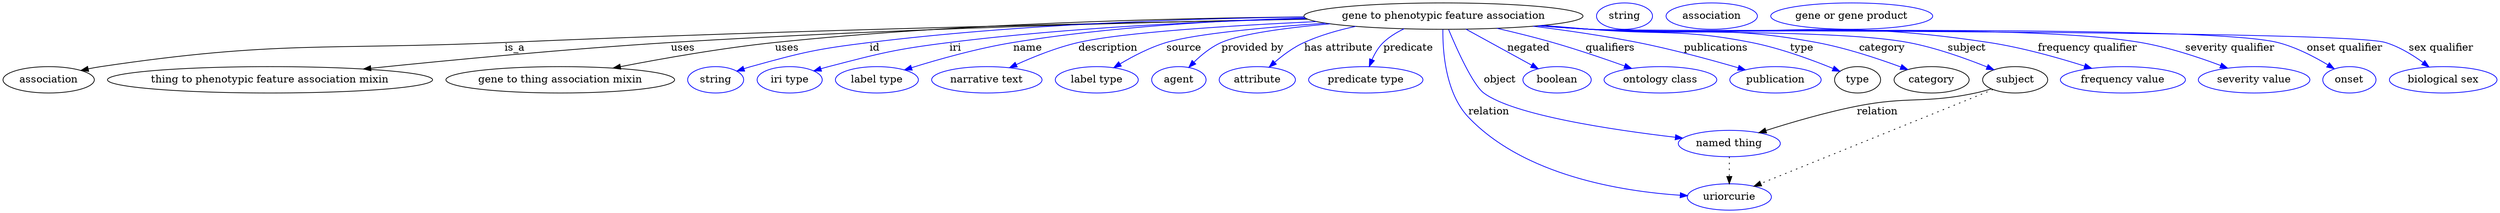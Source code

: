 digraph {
	graph [bb="0,0,2785.8,283"];
	node [label="\N"];
	"gene to phenotypic feature association"	 [height=0.5,
		label="gene to phenotypic feature association",
		pos="1586,265",
		width=4.0621];
	association	 [height=0.5,
		pos="50.046,178",
		width=1.3902];
	"gene to phenotypic feature association" -> association	 [label=is_a,
		lp="568.05,221.5",
		pos="e,86.554,190.52 1442,261.71 1242.9,256.77 872.53,246.13 557.05,229 357.69,218.17 305.3,232.69 109.05,196 104.9,195.23 100.64,194.26 \
96.384,193.19"];
	"thing to phenotypic feature association mixin"	 [height=0.5,
		pos="289.05,178",
		width=4.7482];
	"gene to phenotypic feature association" -> "thing to phenotypic feature association mixin"	 [label=uses,
		lp="739.05,221.5",
		pos="e,393.26,192.34 1441.5,262.21 1270.6,258.15 977.77,248.82 727.05,229 616.82,220.28 491.55,205.17 403.3,193.65"];
	"gene to thing association mixin"	 [height=0.5,
		pos="600.05,178",
		width=3.3941];
	"gene to phenotypic feature association" -> "gene to thing association mixin"	 [label=uses,
		lp="854.05,221.5",
		pos="e,661.25,193.72 1443.4,260.81 1260.7,254.97 954.27,243.45 842.05,229 784,221.53 719.16,207.55 671.22,196.12"];
	id	 [color=blue,
		height=0.5,
		label=string,
		pos="771.05,178",
		width=0.84854];
	"gene to phenotypic feature association" -> id	 [color=blue,
		label=id,
		lp="953.55,221.5",
		pos="e,794.87,189.59 1445.4,260.02 1287.3,253.9 1040.4,242.62 948.05,229 886.08,219.87 870.3,216.27 811.05,196 808.8,195.23 806.5,194.38 \
804.2,193.48",
		style=solid];
	iri	 [color=blue,
		height=0.5,
		label="iri type",
		pos="856.05,178",
		width=1.011];
	"gene to phenotypic feature association" -> iri	 [color=blue,
		label=iri,
		lp="1045.5,221.5",
		pos="e,884.05,189.66 1449.2,258.66 1313.4,251.9 1115.1,240.58 1039,229 977.13,219.58 961.79,214.79 902.05,196 899.28,195.13 896.45,194.18 \
893.61,193.18",
		style=solid];
	name	 [color=blue,
		height=0.5,
		label="label type",
		pos="956.05,178",
		width=1.2638];
	"gene to phenotypic feature association" -> name	 [color=blue,
		label=name,
		lp="1128.5,221.5",
		pos="e,987.92,190.88 1450.5,258.22 1334.1,251.74 1175.3,241.17 1113,229 1072.9,221.16 1028.8,206.24 997.58,194.55",
		style=solid];
	description	 [color=blue,
		height=0.5,
		label="narrative text",
		pos="1077,178",
		width=1.6068];
	"gene to phenotypic feature association" -> description	 [color=blue,
		label=description,
		lp="1219.5,221.5",
		pos="e,1105.1,193.98 1452.2,257.68 1356.8,251.55 1237.2,241.76 1189,229 1163,222.09 1135.3,209.59 1114.1,198.69",
		style=solid];
	source	 [color=blue,
		height=0.5,
		label="label type",
		pos="1198,178",
		width=1.2638];
	"gene to phenotypic feature association" -> source	 [color=blue,
		label=source,
		lp="1305,221.5",
		pos="e,1219.9,193.87 1463.1,255.16 1395.6,248.77 1319.2,239.67 1287,229 1266.4,222.14 1245.1,210.19 1228.6,199.58",
		style=solid];
	"provided by"	 [color=blue,
		height=0.5,
		label=agent,
		pos="1291,178",
		width=0.83048];
	"gene to phenotypic feature association" -> "provided by"	 [color=blue,
		label="provided by",
		lp="1383,221.5",
		pos="e,1304.9,194.06 1472.3,253.67 1423.3,247.55 1372.1,239.15 1350,229 1335.8,222.43 1322.4,211.36 1311.9,201.21",
		style=solid];
	"has attribute"	 [color=blue,
		height=0.5,
		label=attribute,
		pos="1379,178",
		width=1.1193];
	"gene to phenotypic feature association" -> "has attribute"	 [color=blue,
		label="has attribute",
		lp="1475.5,221.5",
		pos="e,1395.3,194.51 1501.2,250.3 1481.2,245.08 1460.4,238.15 1442,229 1427.9,221.92 1414,211.2 1402.8,201.41",
		style=solid];
	predicate	 [color=blue,
		height=0.5,
		label="predicate type",
		pos="1498,178",
		width=1.679];
	"gene to phenotypic feature association" -> predicate	 [color=blue,
		label=predicate,
		lp="1547,221.5",
		pos="e,1503.5,196.13 1546.1,247.55 1537.4,242.47 1528.8,236.28 1522,229 1515.8,222.3 1510.9,213.7 1507.3,205.48",
		style=solid];
	object	 [color=blue,
		height=0.5,
		label="named thing",
		pos="1916,91",
		width=1.5346];
	"gene to phenotypic feature association" -> object	 [color=blue,
		label=object,
		lp="1658,178",
		pos="e,1865.8,98.575 1593.5,246.66 1604.7,219.77 1626.3,171.59 1641,160 1674,134.02 1785.2,112.02 1855.7,100.24",
		style=solid];
	relation	 [color=blue,
		height=0.5,
		label=uriorcurie,
		pos="1916,18",
		width=1.2638];
	"gene to phenotypic feature association" -> relation	 [color=blue,
		label=relation,
		lp="1654,134.5",
		pos="e,1874.1,25.017 1586.6,246.56 1588.7,216.59 1597.3,157.62 1633,127 1700.9,68.942 1803,39.975 1864.2,27.032",
		style=solid];
	negated	 [color=blue,
		height=0.5,
		label=boolean,
		pos="1722,178",
		width=1.0652];
	"gene to phenotypic feature association" -> negated	 [color=blue,
		label=negated,
		lp="1689.5,221.5",
		pos="e,1700.3,193.03 1616.1,247.35 1625.8,241.6 1636.4,235.12 1646,229 1661.2,219.36 1677.8,208.27 1691.7,198.9",
		style=solid];
	qualifiers	 [color=blue,
		height=0.5,
		label="ontology class",
		pos="1840,178",
		width=1.7151];
	"gene to phenotypic feature association" -> qualifiers	 [color=blue,
		label=qualifiers,
		lp="1780,221.5",
		pos="e,1806,193.15 1649.8,248.77 1670.8,243.03 1694,236.19 1715,229 1742.5,219.59 1772.7,207.34 1796.5,197.21",
		style=solid];
	publications	 [color=blue,
		height=0.5,
		label=publication,
		pos="1970,178",
		width=1.3902];
	"gene to phenotypic feature association" -> publications	 [color=blue,
		label=publications,
		lp="1897.5,221.5",
		pos="e,1934.9,190.88 1687.3,252 1726,246.18 1770.3,238.47 1810,229 1849.6,219.57 1893.6,205.26 1925.4,194.2",
		style=solid];
	type	 [height=0.5,
		pos="2065,178",
		width=0.75];
	"gene to phenotypic feature association" -> type	 [color=blue,
		label=type,
		lp="1999,221.5",
		pos="e,2043.6,189.3 1691.1,252.47 1707.8,250.57 1724.9,248.69 1741,247 1827.2,238.01 1850.4,247.48 1935,229 1978.3,219.55 1988.3,213.27 \
2029,196 2030.8,195.24 2032.7,194.44 2034.5,193.61",
		style=solid];
	category	 [height=0.5,
		pos="2151,178",
		width=1.1374];
	"gene to phenotypic feature association" -> category	 [color=blue,
		label=category,
		lp="2088.5,221.5",
		pos="e,2123.1,191.24 1689.8,252.23 1706.9,250.33 1724.5,248.51 1741,247 1862.6,235.96 1895.7,254.7 2015,229 2049.5,221.57 2086.9,207.05 \
2113.7,195.39",
		style=solid];
	subject	 [height=0.5,
		pos="2246,178",
		width=0.99297];
	"gene to phenotypic feature association" -> subject	 [color=blue,
		label=subject,
		lp="2183.5,221.5",
		pos="e,2220.4,190.97 1688.5,252.11 1706,250.19 1724,248.39 1741,247 1907.3,233.37 1952.8,263.64 2116,229 2149.5,221.9 2185.5,207.15 2211.2,\
195.33",
		style=solid];
	"frequency qualifier"	 [color=blue,
		height=0.5,
		label="frequency value",
		pos="2367,178",
		width=1.8776];
	"gene to phenotypic feature association" -> "frequency qualifier"	 [color=blue,
		label="frequency qualifier",
		lp="2318,221.5",
		pos="e,2329.6,193.11 1688.1,252.02 1705.7,250.1 1723.9,248.33 1741,247 1947.7,231.03 2002.9,264.8 2207,229 2246.1,222.15 2288.8,208.2 \
2320.2,196.61",
		style=solid];
	"severity qualifier"	 [color=blue,
		height=0.5,
		label="severity value",
		pos="2512,178",
		width=1.661];
	"gene to phenotypic feature association" -> "severity qualifier"	 [color=blue,
		label="severity qualifier",
		lp="2471.5,221.5",
		pos="e,2480,193.25 1687.2,251.96 1705.1,250.02 1723.6,248.26 1741,247 1881.4,236.87 2235.9,255.74 2374,229 2407.5,222.52 2443.7,208.91 \
2470.5,197.38",
		style=solid];
	"onset qualifier"	 [color=blue,
		height=0.5,
		label=onset,
		pos="2619,178",
		width=0.81243];
	"gene to phenotypic feature association" -> "onset qualifier"	 [color=blue,
		label="onset qualifier",
		lp="2598.5,221.5",
		pos="e,2599.7,191.62 1686.8,251.93 1704.8,249.98 1723.5,248.22 1741,247 1827.6,240.99 2438,250.77 2522,229 2546.9,222.56 2572.5,208.74 \
2591.2,197.11",
		style=solid];
	"sex qualifier"	 [color=blue,
		height=0.5,
		label="biological sex",
		pos="2726,178",
		width=1.661];
	"gene to phenotypic feature association" -> "sex qualifier"	 [color=blue,
		label="sex qualifier",
		lp="2707,221.5",
		pos="e,2705.1,195.06 1686.8,251.88 1704.8,249.94 1723.5,248.19 1741,247 1840.9,240.22 2545.9,256.94 2642,229 2661.6,223.31 2681.2,211.81 \
2696.6,201.17",
		style=solid];
	object -> relation	 [pos="e,1916,36.09 1916,72.955 1916,64.883 1916,55.176 1916,46.182",
		style=dotted];
	association_type	 [color=blue,
		height=0.5,
		label=string,
		pos="1781,265",
		width=0.84854];
	association_category	 [color=blue,
		height=0.5,
		label=association,
		pos="1880,265",
		width=1.3902];
	subject -> object	 [label=relation,
		lp="2087,134.5",
		pos="e,1950.9,105.03 2219.3,166.04 2213.4,163.75 2207.1,161.58 2201,160 2142.5,144.64 2125,155.81 2066,142 2029.8,133.52 1990,119.77 \
1960.5,108.68"];
	subject -> relation	 [pos="e,1945.1,32.081 2220.2,165.45 2162.2,137.37 2022.1,69.408 1954.2,36.486",
		style=dotted];
	"gene to phenotypic feature association_subject"	 [color=blue,
		height=0.5,
		label="gene or gene product",
		pos="2033,265",
		width=2.3651];
}
